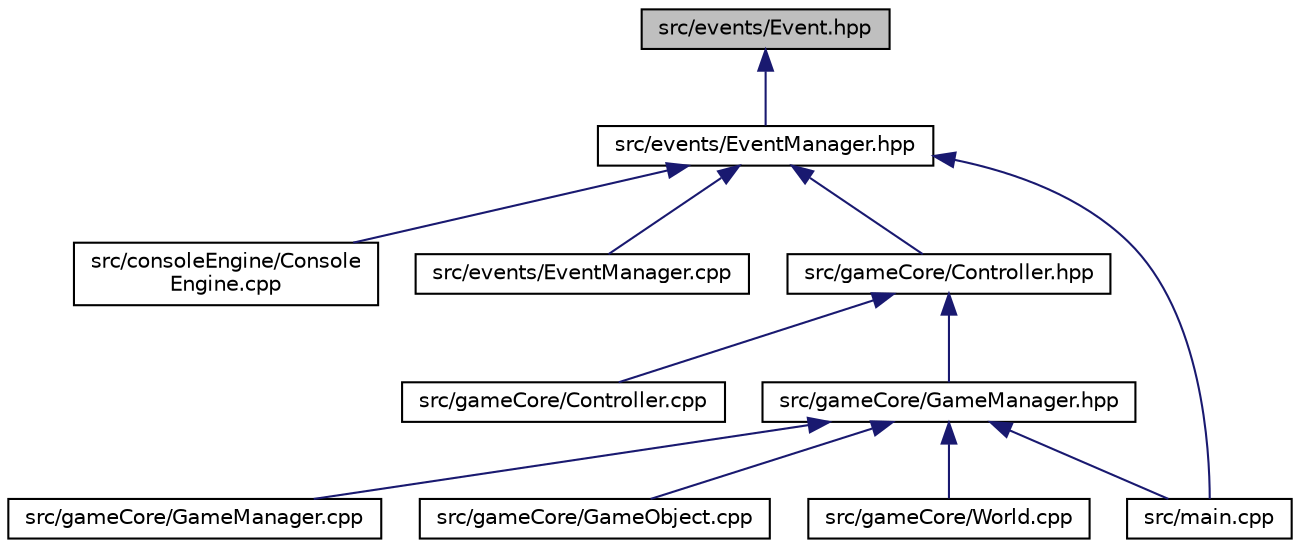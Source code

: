 digraph "src/events/Event.hpp"
{
 // LATEX_PDF_SIZE
  edge [fontname="Helvetica",fontsize="10",labelfontname="Helvetica",labelfontsize="10"];
  node [fontname="Helvetica",fontsize="10",shape=record];
  Node1 [label="src/events/Event.hpp",height=0.2,width=0.4,color="black", fillcolor="grey75", style="filled", fontcolor="black",tooltip="File that contains Event and EventType declarations."];
  Node1 -> Node2 [dir="back",color="midnightblue",fontsize="10",style="solid",fontname="Helvetica"];
  Node2 [label="src/events/EventManager.hpp",height=0.2,width=0.4,color="black", fillcolor="white", style="filled",URL="$_event_manager_8hpp.html",tooltip="Singleton that manages events processing."];
  Node2 -> Node3 [dir="back",color="midnightblue",fontsize="10",style="solid",fontname="Helvetica"];
  Node3 [label="src/consoleEngine/Console\lEngine.cpp",height=0.2,width=0.4,color="black", fillcolor="white", style="filled",URL="$_console_engine_8cpp.html",tooltip="Display really basic graphics in the console."];
  Node2 -> Node4 [dir="back",color="midnightblue",fontsize="10",style="solid",fontname="Helvetica"];
  Node4 [label="src/events/EventManager.cpp",height=0.2,width=0.4,color="black", fillcolor="white", style="filled",URL="$_event_manager_8cpp.html",tooltip="Implementation of EventManager class."];
  Node2 -> Node5 [dir="back",color="midnightblue",fontsize="10",style="solid",fontname="Helvetica"];
  Node5 [label="src/gameCore/Controller.hpp",height=0.2,width=0.4,color="black", fillcolor="white", style="filled",URL="$_controller_8hpp.html",tooltip="Controllers defines behaviors of GameObjects."];
  Node5 -> Node6 [dir="back",color="midnightblue",fontsize="10",style="solid",fontname="Helvetica"];
  Node6 [label="src/gameCore/Controller.cpp",height=0.2,width=0.4,color="black", fillcolor="white", style="filled",URL="$_controller_8cpp.html",tooltip="Controllers defines behaviors of GameObjects."];
  Node5 -> Node7 [dir="back",color="midnightblue",fontsize="10",style="solid",fontname="Helvetica"];
  Node7 [label="src/gameCore/GameManager.hpp",height=0.2,width=0.4,color="black", fillcolor="white", style="filled",URL="$_game_manager_8hpp.html",tooltip="Singleton that manage the game progress."];
  Node7 -> Node8 [dir="back",color="midnightblue",fontsize="10",style="solid",fontname="Helvetica"];
  Node8 [label="src/gameCore/GameManager.cpp",height=0.2,width=0.4,color="black", fillcolor="white", style="filled",URL="$_game_manager_8cpp.html",tooltip="Manage the game progress."];
  Node7 -> Node9 [dir="back",color="midnightblue",fontsize="10",style="solid",fontname="Helvetica"];
  Node9 [label="src/gameCore/GameObject.cpp",height=0.2,width=0.4,color="black", fillcolor="white", style="filled",URL="$_game_object_8cpp.html",tooltip="Every object that have a role in the game is a subclass of GameObject."];
  Node7 -> Node10 [dir="back",color="midnightblue",fontsize="10",style="solid",fontname="Helvetica"];
  Node10 [label="src/gameCore/World.cpp",height=0.2,width=0.4,color="black", fillcolor="white", style="filled",URL="$_world_8cpp.html",tooltip="The World object is a container that contains a reference on all game objects."];
  Node7 -> Node11 [dir="back",color="midnightblue",fontsize="10",style="solid",fontname="Helvetica"];
  Node11 [label="src/main.cpp",height=0.2,width=0.4,color="black", fillcolor="white", style="filled",URL="$main_8cpp_source.html",tooltip=" "];
  Node2 -> Node11 [dir="back",color="midnightblue",fontsize="10",style="solid",fontname="Helvetica"];
}
